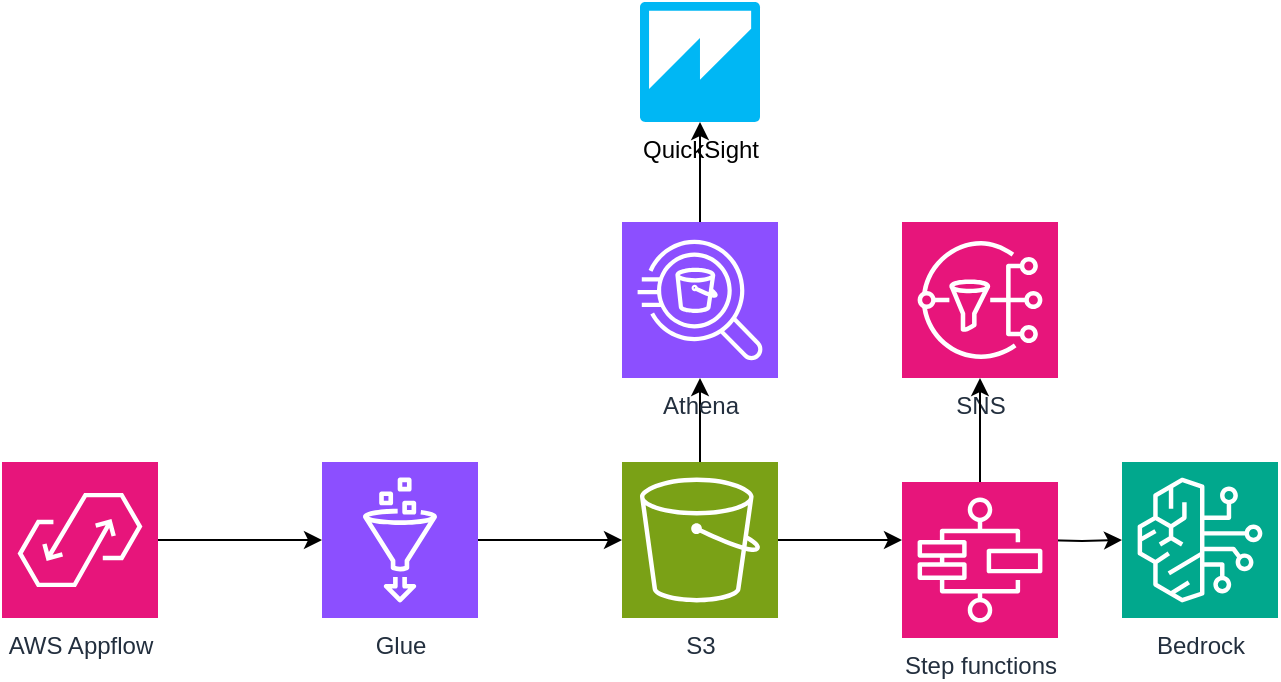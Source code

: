 <mxfile version="26.1.1">
  <diagram name="Page-1" id="9dnlkhYdrOUv5FQP6LvI">
    <mxGraphModel dx="1434" dy="822" grid="1" gridSize="10" guides="1" tooltips="1" connect="1" arrows="1" fold="1" page="1" pageScale="1" pageWidth="850" pageHeight="1100" math="0" shadow="0">
      <root>
        <mxCell id="0" />
        <mxCell id="1" parent="0" />
        <mxCell id="TwSK1n59M0MJfgsVH_CM-9" value="" style="edgeStyle=orthogonalEdgeStyle;rounded=0;orthogonalLoop=1;jettySize=auto;html=1;" edge="1" parent="1" source="TwSK1n59M0MJfgsVH_CM-1" target="TwSK1n59M0MJfgsVH_CM-2">
          <mxGeometry relative="1" as="geometry" />
        </mxCell>
        <mxCell id="TwSK1n59M0MJfgsVH_CM-1" value="AWS Appflow" style="sketch=0;points=[[0,0,0],[0.25,0,0],[0.5,0,0],[0.75,0,0],[1,0,0],[0,1,0],[0.25,1,0],[0.5,1,0],[0.75,1,0],[1,1,0],[0,0.25,0],[0,0.5,0],[0,0.75,0],[1,0.25,0],[1,0.5,0],[1,0.75,0]];outlineConnect=0;fontColor=#232F3E;fillColor=#E7157B;strokeColor=#ffffff;dashed=0;verticalLabelPosition=bottom;verticalAlign=top;align=center;html=1;fontSize=12;fontStyle=0;aspect=fixed;shape=mxgraph.aws4.resourceIcon;resIcon=mxgraph.aws4.appflow;" vertex="1" parent="1">
          <mxGeometry x="100" y="230" width="78" height="78" as="geometry" />
        </mxCell>
        <mxCell id="TwSK1n59M0MJfgsVH_CM-10" value="" style="edgeStyle=orthogonalEdgeStyle;rounded=0;orthogonalLoop=1;jettySize=auto;html=1;" edge="1" parent="1" source="TwSK1n59M0MJfgsVH_CM-2" target="TwSK1n59M0MJfgsVH_CM-3">
          <mxGeometry relative="1" as="geometry" />
        </mxCell>
        <mxCell id="TwSK1n59M0MJfgsVH_CM-2" value="Glue" style="sketch=0;points=[[0,0,0],[0.25,0,0],[0.5,0,0],[0.75,0,0],[1,0,0],[0,1,0],[0.25,1,0],[0.5,1,0],[0.75,1,0],[1,1,0],[0,0.25,0],[0,0.5,0],[0,0.75,0],[1,0.25,0],[1,0.5,0],[1,0.75,0]];outlineConnect=0;fontColor=#232F3E;fillColor=#8C4FFF;strokeColor=#ffffff;dashed=0;verticalLabelPosition=bottom;verticalAlign=top;align=center;html=1;fontSize=12;fontStyle=0;aspect=fixed;shape=mxgraph.aws4.resourceIcon;resIcon=mxgraph.aws4.glue;" vertex="1" parent="1">
          <mxGeometry x="260" y="230" width="78" height="78" as="geometry" />
        </mxCell>
        <mxCell id="TwSK1n59M0MJfgsVH_CM-11" value="" style="edgeStyle=orthogonalEdgeStyle;rounded=0;orthogonalLoop=1;jettySize=auto;html=1;" edge="1" parent="1" source="TwSK1n59M0MJfgsVH_CM-3">
          <mxGeometry relative="1" as="geometry">
            <mxPoint x="550" y="269" as="targetPoint" />
          </mxGeometry>
        </mxCell>
        <mxCell id="TwSK1n59M0MJfgsVH_CM-14" value="" style="edgeStyle=orthogonalEdgeStyle;rounded=0;orthogonalLoop=1;jettySize=auto;html=1;" edge="1" parent="1" source="TwSK1n59M0MJfgsVH_CM-3" target="TwSK1n59M0MJfgsVH_CM-6">
          <mxGeometry relative="1" as="geometry" />
        </mxCell>
        <mxCell id="TwSK1n59M0MJfgsVH_CM-3" value="S3" style="sketch=0;points=[[0,0,0],[0.25,0,0],[0.5,0,0],[0.75,0,0],[1,0,0],[0,1,0],[0.25,1,0],[0.5,1,0],[0.75,1,0],[1,1,0],[0,0.25,0],[0,0.5,0],[0,0.75,0],[1,0.25,0],[1,0.5,0],[1,0.75,0]];outlineConnect=0;fontColor=#232F3E;fillColor=#7AA116;strokeColor=#ffffff;dashed=0;verticalLabelPosition=bottom;verticalAlign=top;align=center;html=1;fontSize=12;fontStyle=0;aspect=fixed;shape=mxgraph.aws4.resourceIcon;resIcon=mxgraph.aws4.s3;" vertex="1" parent="1">
          <mxGeometry x="410" y="230" width="78" height="78" as="geometry" />
        </mxCell>
        <mxCell id="TwSK1n59M0MJfgsVH_CM-12" value="" style="edgeStyle=orthogonalEdgeStyle;rounded=0;orthogonalLoop=1;jettySize=auto;html=1;" edge="1" parent="1" target="TwSK1n59M0MJfgsVH_CM-8">
          <mxGeometry relative="1" as="geometry">
            <mxPoint x="619" y="269" as="sourcePoint" />
          </mxGeometry>
        </mxCell>
        <mxCell id="TwSK1n59M0MJfgsVH_CM-5" value="SNS" style="sketch=0;points=[[0,0,0],[0.25,0,0],[0.5,0,0],[0.75,0,0],[1,0,0],[0,1,0],[0.25,1,0],[0.5,1,0],[0.75,1,0],[1,1,0],[0,0.25,0],[0,0.5,0],[0,0.75,0],[1,0.25,0],[1,0.5,0],[1,0.75,0]];outlineConnect=0;fontColor=#232F3E;fillColor=#E7157B;strokeColor=#ffffff;dashed=0;verticalLabelPosition=bottom;verticalAlign=top;align=center;html=1;fontSize=12;fontStyle=0;aspect=fixed;shape=mxgraph.aws4.resourceIcon;resIcon=mxgraph.aws4.sns;" vertex="1" parent="1">
          <mxGeometry x="550" y="110" width="78" height="78" as="geometry" />
        </mxCell>
        <mxCell id="TwSK1n59M0MJfgsVH_CM-15" value="" style="edgeStyle=orthogonalEdgeStyle;rounded=0;orthogonalLoop=1;jettySize=auto;html=1;" edge="1" parent="1" source="TwSK1n59M0MJfgsVH_CM-6" target="TwSK1n59M0MJfgsVH_CM-7">
          <mxGeometry relative="1" as="geometry" />
        </mxCell>
        <mxCell id="TwSK1n59M0MJfgsVH_CM-6" value="Athena" style="sketch=0;points=[[0,0,0],[0.25,0,0],[0.5,0,0],[0.75,0,0],[1,0,0],[0,1,0],[0.25,1,0],[0.5,1,0],[0.75,1,0],[1,1,0],[0,0.25,0],[0,0.5,0],[0,0.75,0],[1,0.25,0],[1,0.5,0],[1,0.75,0]];outlineConnect=0;fontColor=#232F3E;fillColor=#8C4FFF;strokeColor=#ffffff;dashed=0;verticalLabelPosition=bottom;verticalAlign=top;align=center;html=1;fontSize=12;fontStyle=0;aspect=fixed;shape=mxgraph.aws4.resourceIcon;resIcon=mxgraph.aws4.athena;" vertex="1" parent="1">
          <mxGeometry x="410" y="110" width="78" height="78" as="geometry" />
        </mxCell>
        <mxCell id="TwSK1n59M0MJfgsVH_CM-7" value="QuickSight" style="outlineConnect=0;dashed=0;verticalLabelPosition=bottom;verticalAlign=top;align=center;html=1;shape=mxgraph.aws3.quicksight;fillColor=#00B7F4;gradientColor=none;" vertex="1" parent="1">
          <mxGeometry x="419" width="60" height="60" as="geometry" />
        </mxCell>
        <mxCell id="TwSK1n59M0MJfgsVH_CM-8" value="Bedrock" style="sketch=0;points=[[0,0,0],[0.25,0,0],[0.5,0,0],[0.75,0,0],[1,0,0],[0,1,0],[0.25,1,0],[0.5,1,0],[0.75,1,0],[1,1,0],[0,0.25,0],[0,0.5,0],[0,0.75,0],[1,0.25,0],[1,0.5,0],[1,0.75,0]];outlineConnect=0;fontColor=#232F3E;fillColor=#01A88D;strokeColor=#ffffff;dashed=0;verticalLabelPosition=bottom;verticalAlign=top;align=center;html=1;fontSize=12;fontStyle=0;aspect=fixed;shape=mxgraph.aws4.resourceIcon;resIcon=mxgraph.aws4.bedrock;" vertex="1" parent="1">
          <mxGeometry x="660" y="230" width="78" height="78" as="geometry" />
        </mxCell>
        <mxCell id="TwSK1n59M0MJfgsVH_CM-17" value="" style="edgeStyle=orthogonalEdgeStyle;rounded=0;orthogonalLoop=1;jettySize=auto;html=1;" edge="1" parent="1" source="TwSK1n59M0MJfgsVH_CM-16" target="TwSK1n59M0MJfgsVH_CM-5">
          <mxGeometry relative="1" as="geometry" />
        </mxCell>
        <mxCell id="TwSK1n59M0MJfgsVH_CM-16" value="Step functions" style="sketch=0;points=[[0,0,0],[0.25,0,0],[0.5,0,0],[0.75,0,0],[1,0,0],[0,1,0],[0.25,1,0],[0.5,1,0],[0.75,1,0],[1,1,0],[0,0.25,0],[0,0.5,0],[0,0.75,0],[1,0.25,0],[1,0.5,0],[1,0.75,0]];outlineConnect=0;fontColor=#232F3E;fillColor=#E7157B;strokeColor=#ffffff;dashed=0;verticalLabelPosition=bottom;verticalAlign=top;align=center;html=1;fontSize=12;fontStyle=0;aspect=fixed;shape=mxgraph.aws4.resourceIcon;resIcon=mxgraph.aws4.step_functions;" vertex="1" parent="1">
          <mxGeometry x="550" y="240" width="78" height="78" as="geometry" />
        </mxCell>
      </root>
    </mxGraphModel>
  </diagram>
</mxfile>
